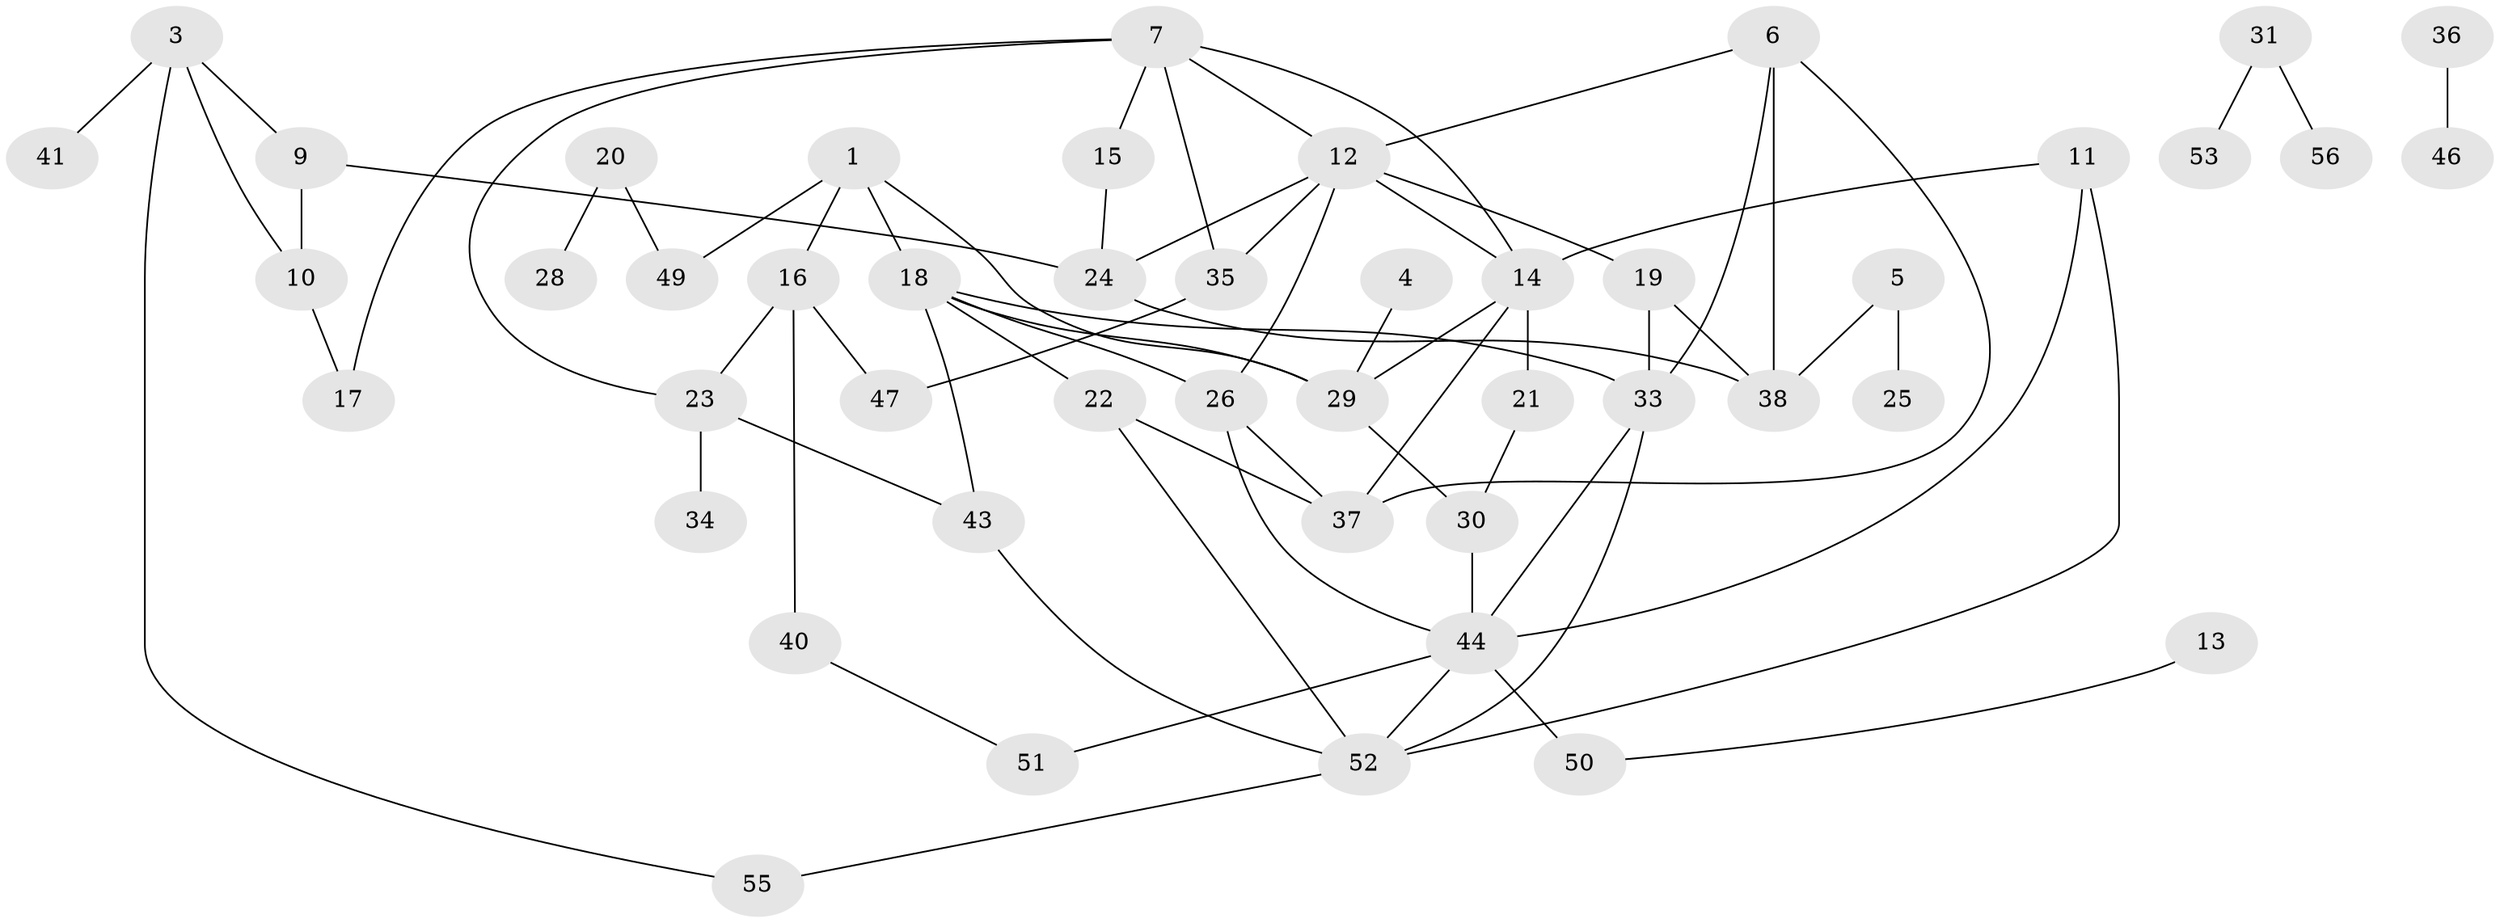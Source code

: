 // original degree distribution, {4: 0.08849557522123894, 1: 0.20353982300884957, 2: 0.37168141592920356, 0: 0.07079646017699115, 3: 0.20353982300884957, 5: 0.02654867256637168, 6: 0.02654867256637168, 7: 0.008849557522123894}
// Generated by graph-tools (version 1.1) at 2025/33/03/09/25 02:33:42]
// undirected, 47 vertices, 71 edges
graph export_dot {
graph [start="1"]
  node [color=gray90,style=filled];
  1;
  3;
  4;
  5;
  6;
  7;
  9;
  10;
  11;
  12;
  13;
  14;
  15;
  16;
  17;
  18;
  19;
  20;
  21;
  22;
  23;
  24;
  25;
  26;
  28;
  29;
  30;
  31;
  33;
  34;
  35;
  36;
  37;
  38;
  40;
  41;
  43;
  44;
  46;
  47;
  49;
  50;
  51;
  52;
  53;
  55;
  56;
  1 -- 16 [weight=1.0];
  1 -- 18 [weight=1.0];
  1 -- 29 [weight=1.0];
  1 -- 49 [weight=1.0];
  3 -- 9 [weight=1.0];
  3 -- 10 [weight=1.0];
  3 -- 41 [weight=1.0];
  3 -- 55 [weight=1.0];
  4 -- 29 [weight=1.0];
  5 -- 25 [weight=1.0];
  5 -- 38 [weight=1.0];
  6 -- 12 [weight=1.0];
  6 -- 33 [weight=1.0];
  6 -- 37 [weight=1.0];
  6 -- 38 [weight=1.0];
  7 -- 12 [weight=1.0];
  7 -- 14 [weight=1.0];
  7 -- 15 [weight=1.0];
  7 -- 17 [weight=1.0];
  7 -- 23 [weight=1.0];
  7 -- 35 [weight=1.0];
  9 -- 10 [weight=1.0];
  9 -- 24 [weight=1.0];
  10 -- 17 [weight=1.0];
  11 -- 14 [weight=1.0];
  11 -- 44 [weight=1.0];
  11 -- 52 [weight=1.0];
  12 -- 14 [weight=2.0];
  12 -- 19 [weight=1.0];
  12 -- 24 [weight=1.0];
  12 -- 26 [weight=1.0];
  12 -- 35 [weight=1.0];
  13 -- 50 [weight=1.0];
  14 -- 21 [weight=1.0];
  14 -- 29 [weight=1.0];
  14 -- 37 [weight=1.0];
  15 -- 24 [weight=1.0];
  16 -- 23 [weight=1.0];
  16 -- 40 [weight=1.0];
  16 -- 47 [weight=1.0];
  18 -- 22 [weight=1.0];
  18 -- 26 [weight=1.0];
  18 -- 29 [weight=1.0];
  18 -- 33 [weight=1.0];
  18 -- 43 [weight=1.0];
  19 -- 33 [weight=1.0];
  19 -- 38 [weight=1.0];
  20 -- 28 [weight=1.0];
  20 -- 49 [weight=1.0];
  21 -- 30 [weight=1.0];
  22 -- 37 [weight=1.0];
  22 -- 52 [weight=1.0];
  23 -- 34 [weight=1.0];
  23 -- 43 [weight=1.0];
  24 -- 38 [weight=1.0];
  26 -- 37 [weight=1.0];
  26 -- 44 [weight=1.0];
  29 -- 30 [weight=1.0];
  30 -- 44 [weight=1.0];
  31 -- 53 [weight=1.0];
  31 -- 56 [weight=1.0];
  33 -- 44 [weight=1.0];
  33 -- 52 [weight=1.0];
  35 -- 47 [weight=1.0];
  36 -- 46 [weight=1.0];
  40 -- 51 [weight=1.0];
  43 -- 52 [weight=1.0];
  44 -- 50 [weight=1.0];
  44 -- 51 [weight=1.0];
  44 -- 52 [weight=1.0];
  52 -- 55 [weight=1.0];
}
